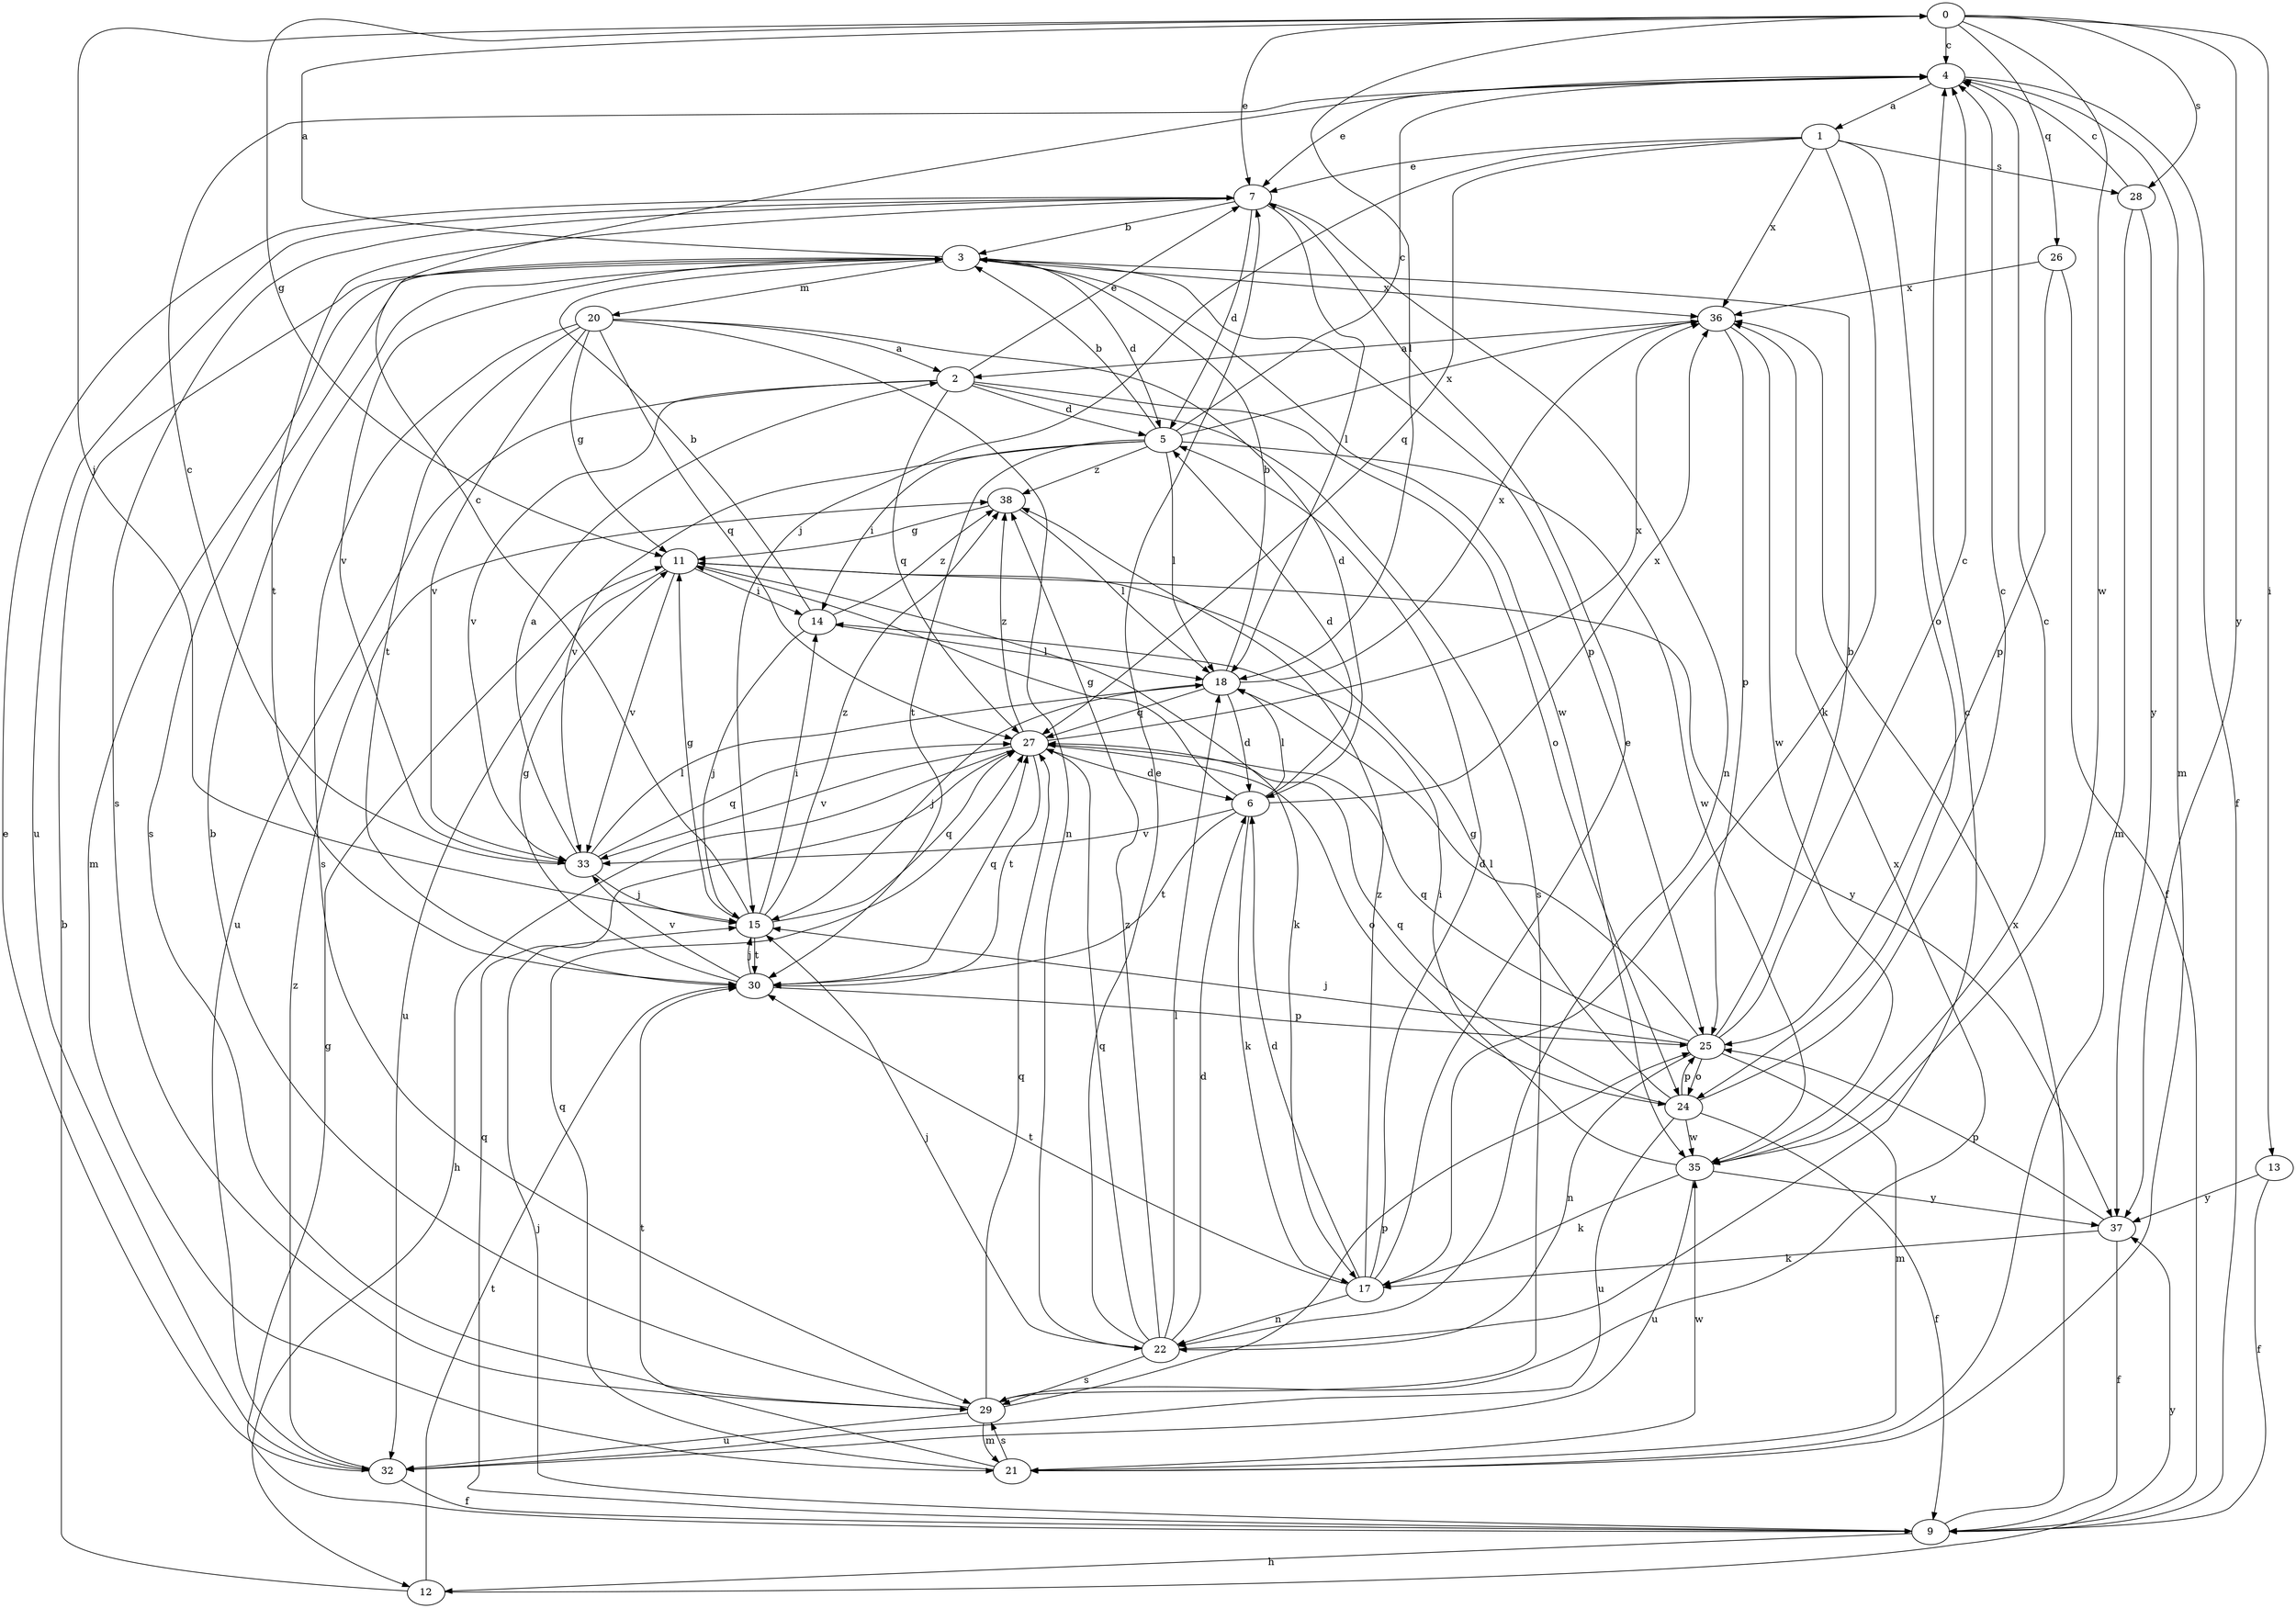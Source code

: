 strict digraph  {
0;
1;
2;
3;
4;
5;
6;
7;
9;
11;
12;
13;
14;
15;
17;
18;
20;
21;
22;
24;
25;
26;
27;
28;
29;
30;
32;
33;
35;
36;
37;
38;
0 -> 4  [label=c];
0 -> 7  [label=e];
0 -> 11  [label=g];
0 -> 13  [label=i];
0 -> 15  [label=j];
0 -> 18  [label=l];
0 -> 26  [label=q];
0 -> 28  [label=s];
0 -> 35  [label=w];
0 -> 37  [label=y];
1 -> 7  [label=e];
1 -> 15  [label=j];
1 -> 17  [label=k];
1 -> 24  [label=o];
1 -> 27  [label=q];
1 -> 28  [label=s];
1 -> 36  [label=x];
2 -> 5  [label=d];
2 -> 7  [label=e];
2 -> 24  [label=o];
2 -> 27  [label=q];
2 -> 29  [label=s];
2 -> 32  [label=u];
2 -> 33  [label=v];
3 -> 0  [label=a];
3 -> 5  [label=d];
3 -> 20  [label=m];
3 -> 21  [label=m];
3 -> 25  [label=p];
3 -> 29  [label=s];
3 -> 33  [label=v];
3 -> 35  [label=w];
3 -> 36  [label=x];
4 -> 1  [label=a];
4 -> 7  [label=e];
4 -> 9  [label=f];
4 -> 21  [label=m];
5 -> 3  [label=b];
5 -> 4  [label=c];
5 -> 14  [label=i];
5 -> 18  [label=l];
5 -> 30  [label=t];
5 -> 33  [label=v];
5 -> 35  [label=w];
5 -> 36  [label=x];
5 -> 38  [label=z];
6 -> 5  [label=d];
6 -> 11  [label=g];
6 -> 17  [label=k];
6 -> 18  [label=l];
6 -> 30  [label=t];
6 -> 33  [label=v];
6 -> 36  [label=x];
7 -> 3  [label=b];
7 -> 5  [label=d];
7 -> 18  [label=l];
7 -> 22  [label=n];
7 -> 29  [label=s];
7 -> 30  [label=t];
7 -> 32  [label=u];
9 -> 11  [label=g];
9 -> 12  [label=h];
9 -> 15  [label=j];
9 -> 27  [label=q];
9 -> 36  [label=x];
11 -> 14  [label=i];
11 -> 17  [label=k];
11 -> 32  [label=u];
11 -> 33  [label=v];
11 -> 37  [label=y];
12 -> 3  [label=b];
12 -> 30  [label=t];
12 -> 37  [label=y];
13 -> 9  [label=f];
13 -> 37  [label=y];
14 -> 3  [label=b];
14 -> 15  [label=j];
14 -> 18  [label=l];
14 -> 38  [label=z];
15 -> 4  [label=c];
15 -> 11  [label=g];
15 -> 14  [label=i];
15 -> 27  [label=q];
15 -> 30  [label=t];
15 -> 38  [label=z];
17 -> 5  [label=d];
17 -> 6  [label=d];
17 -> 7  [label=e];
17 -> 22  [label=n];
17 -> 30  [label=t];
17 -> 38  [label=z];
18 -> 3  [label=b];
18 -> 6  [label=d];
18 -> 15  [label=j];
18 -> 27  [label=q];
18 -> 36  [label=x];
20 -> 2  [label=a];
20 -> 6  [label=d];
20 -> 11  [label=g];
20 -> 22  [label=n];
20 -> 27  [label=q];
20 -> 29  [label=s];
20 -> 30  [label=t];
20 -> 33  [label=v];
21 -> 27  [label=q];
21 -> 29  [label=s];
21 -> 30  [label=t];
21 -> 35  [label=w];
22 -> 4  [label=c];
22 -> 6  [label=d];
22 -> 7  [label=e];
22 -> 15  [label=j];
22 -> 18  [label=l];
22 -> 27  [label=q];
22 -> 29  [label=s];
22 -> 38  [label=z];
24 -> 4  [label=c];
24 -> 9  [label=f];
24 -> 11  [label=g];
24 -> 25  [label=p];
24 -> 27  [label=q];
24 -> 32  [label=u];
24 -> 35  [label=w];
25 -> 3  [label=b];
25 -> 4  [label=c];
25 -> 15  [label=j];
25 -> 18  [label=l];
25 -> 21  [label=m];
25 -> 22  [label=n];
25 -> 24  [label=o];
25 -> 27  [label=q];
26 -> 9  [label=f];
26 -> 25  [label=p];
26 -> 36  [label=x];
27 -> 6  [label=d];
27 -> 12  [label=h];
27 -> 24  [label=o];
27 -> 30  [label=t];
27 -> 33  [label=v];
27 -> 36  [label=x];
27 -> 38  [label=z];
28 -> 4  [label=c];
28 -> 21  [label=m];
28 -> 37  [label=y];
29 -> 3  [label=b];
29 -> 21  [label=m];
29 -> 25  [label=p];
29 -> 27  [label=q];
29 -> 32  [label=u];
29 -> 36  [label=x];
30 -> 11  [label=g];
30 -> 15  [label=j];
30 -> 25  [label=p];
30 -> 27  [label=q];
30 -> 33  [label=v];
32 -> 7  [label=e];
32 -> 9  [label=f];
32 -> 38  [label=z];
33 -> 2  [label=a];
33 -> 4  [label=c];
33 -> 15  [label=j];
33 -> 18  [label=l];
33 -> 27  [label=q];
35 -> 4  [label=c];
35 -> 14  [label=i];
35 -> 17  [label=k];
35 -> 32  [label=u];
35 -> 37  [label=y];
36 -> 2  [label=a];
36 -> 25  [label=p];
36 -> 35  [label=w];
37 -> 9  [label=f];
37 -> 17  [label=k];
37 -> 25  [label=p];
38 -> 11  [label=g];
38 -> 18  [label=l];
}
